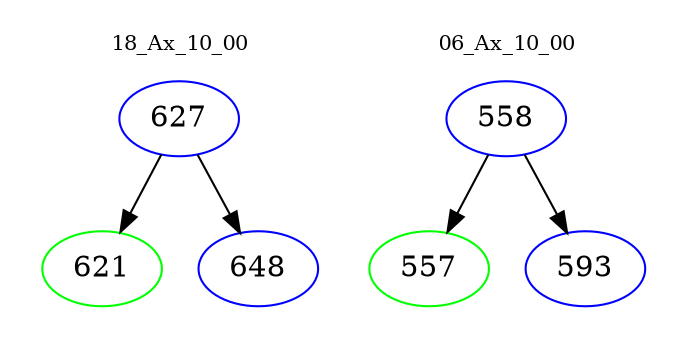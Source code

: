 digraph{
subgraph cluster_0 {
color = white
label = "18_Ax_10_00";
fontsize=10;
T0_627 [label="627", color="blue"]
T0_627 -> T0_621 [color="black"]
T0_621 [label="621", color="green"]
T0_627 -> T0_648 [color="black"]
T0_648 [label="648", color="blue"]
}
subgraph cluster_1 {
color = white
label = "06_Ax_10_00";
fontsize=10;
T1_558 [label="558", color="blue"]
T1_558 -> T1_557 [color="black"]
T1_557 [label="557", color="green"]
T1_558 -> T1_593 [color="black"]
T1_593 [label="593", color="blue"]
}
}

